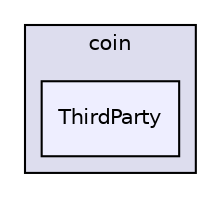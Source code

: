 digraph "data/Ipopt-3.12.8/include/coin/ThirdParty" {
  compound=true
  node [ fontsize="10", fontname="Helvetica"];
  edge [ labelfontsize="10", labelfontname="Helvetica"];
  subgraph clusterdir_fab47b3d7f997b08a57a2f1486911d09 {
    graph [ bgcolor="#ddddee", pencolor="black", label="coin" fontname="Helvetica", fontsize="10", URL="dir_fab47b3d7f997b08a57a2f1486911d09.html"]
  dir_2d7b4d7b9b5982e4e6bef63eda0bcc5b [shape=box, label="ThirdParty", style="filled", fillcolor="#eeeeff", pencolor="black", URL="dir_2d7b4d7b9b5982e4e6bef63eda0bcc5b.html"];
  }
}
